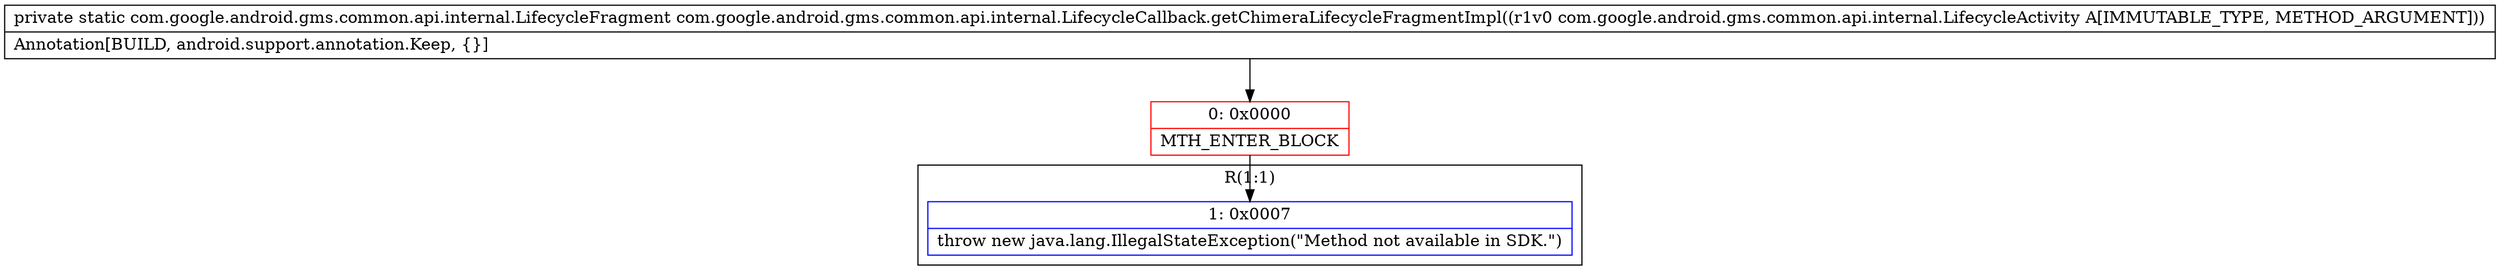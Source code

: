 digraph "CFG forcom.google.android.gms.common.api.internal.LifecycleCallback.getChimeraLifecycleFragmentImpl(Lcom\/google\/android\/gms\/common\/api\/internal\/LifecycleActivity;)Lcom\/google\/android\/gms\/common\/api\/internal\/LifecycleFragment;" {
subgraph cluster_Region_390812963 {
label = "R(1:1)";
node [shape=record,color=blue];
Node_1 [shape=record,label="{1\:\ 0x0007|throw new java.lang.IllegalStateException(\"Method not available in SDK.\")\l}"];
}
Node_0 [shape=record,color=red,label="{0\:\ 0x0000|MTH_ENTER_BLOCK\l}"];
MethodNode[shape=record,label="{private static com.google.android.gms.common.api.internal.LifecycleFragment com.google.android.gms.common.api.internal.LifecycleCallback.getChimeraLifecycleFragmentImpl((r1v0 com.google.android.gms.common.api.internal.LifecycleActivity A[IMMUTABLE_TYPE, METHOD_ARGUMENT]))  | Annotation[BUILD, android.support.annotation.Keep, \{\}]\l}"];
MethodNode -> Node_0;
Node_0 -> Node_1;
}

